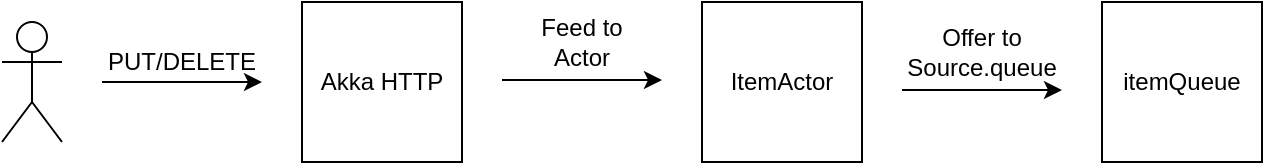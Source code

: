 <mxfile version="14.6.12" type="device"><diagram id="jkEmSd3HxP162IT3lgV2" name="Page-1"><mxGraphModel dx="1426" dy="771" grid="1" gridSize="10" guides="1" tooltips="1" connect="1" arrows="1" fold="1" page="1" pageScale="1" pageWidth="827" pageHeight="1169" math="0" shadow="0"><root><mxCell id="0"/><mxCell id="1" parent="0"/><mxCell id="81nlY8ywzCIHa_Mqoy8R-1" value="Akka HTTP" style="whiteSpace=wrap;html=1;aspect=fixed;" vertex="1" parent="1"><mxGeometry x="220" y="120" width="80" height="80" as="geometry"/></mxCell><mxCell id="81nlY8ywzCIHa_Mqoy8R-2" value="" style="shape=umlActor;verticalLabelPosition=bottom;verticalAlign=top;html=1;outlineConnect=0;" vertex="1" parent="1"><mxGeometry x="70" y="130" width="30" height="60" as="geometry"/></mxCell><mxCell id="81nlY8ywzCIHa_Mqoy8R-3" value="" style="endArrow=classic;html=1;" edge="1" parent="1"><mxGeometry width="50" height="50" relative="1" as="geometry"><mxPoint x="120" y="160" as="sourcePoint"/><mxPoint x="200" y="160" as="targetPoint"/></mxGeometry></mxCell><mxCell id="81nlY8ywzCIHa_Mqoy8R-4" value="PUT/DELETE" style="text;html=1;strokeColor=none;fillColor=none;align=center;verticalAlign=middle;whiteSpace=wrap;rounded=0;" vertex="1" parent="1"><mxGeometry x="140" y="140" width="40" height="20" as="geometry"/></mxCell><mxCell id="81nlY8ywzCIHa_Mqoy8R-5" value="ItemActor" style="whiteSpace=wrap;html=1;aspect=fixed;" vertex="1" parent="1"><mxGeometry x="420" y="120" width="80" height="80" as="geometry"/></mxCell><mxCell id="81nlY8ywzCIHa_Mqoy8R-6" value="" style="endArrow=classic;html=1;" edge="1" parent="1"><mxGeometry width="50" height="50" relative="1" as="geometry"><mxPoint x="320" y="159" as="sourcePoint"/><mxPoint x="400" y="159" as="targetPoint"/></mxGeometry></mxCell><mxCell id="81nlY8ywzCIHa_Mqoy8R-7" value="Feed to Actor" style="text;html=1;strokeColor=none;fillColor=none;align=center;verticalAlign=middle;whiteSpace=wrap;rounded=0;" vertex="1" parent="1"><mxGeometry x="330" y="130" width="60" height="20" as="geometry"/></mxCell><mxCell id="81nlY8ywzCIHa_Mqoy8R-8" value="itemQueue" style="whiteSpace=wrap;html=1;aspect=fixed;" vertex="1" parent="1"><mxGeometry x="620" y="120" width="80" height="80" as="geometry"/></mxCell><mxCell id="81nlY8ywzCIHa_Mqoy8R-9" value="" style="endArrow=classic;html=1;" edge="1" parent="1"><mxGeometry width="50" height="50" relative="1" as="geometry"><mxPoint x="520" y="164" as="sourcePoint"/><mxPoint x="600" y="164" as="targetPoint"/></mxGeometry></mxCell><mxCell id="81nlY8ywzCIHa_Mqoy8R-10" value="Offer to Source.queue" style="text;html=1;strokeColor=none;fillColor=none;align=center;verticalAlign=middle;whiteSpace=wrap;rounded=0;" vertex="1" parent="1"><mxGeometry x="530" y="135" width="60" height="20" as="geometry"/></mxCell></root></mxGraphModel></diagram></mxfile>